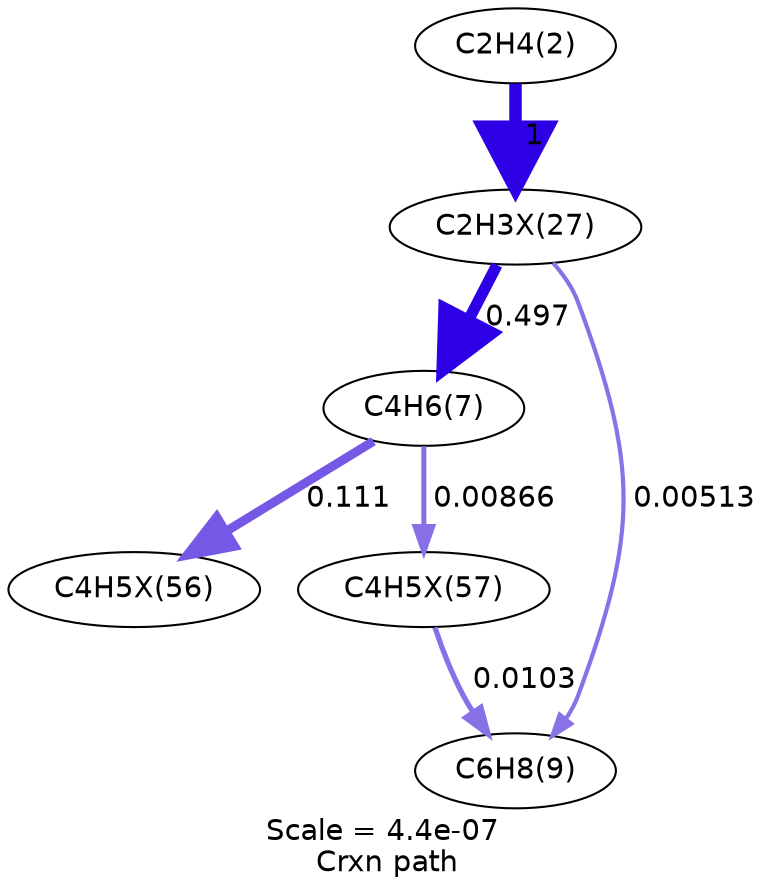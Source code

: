 digraph reaction_paths {
center=1;
s5 -> s73[fontname="Helvetica", style="setlinewidth(6)", arrowsize=3, color="0.7, 1.5, 0.9"
, label=" 1"];
s73 -> s8[fontname="Helvetica", style="setlinewidth(5.47)", arrowsize=2.74, color="0.7, 0.997, 0.9"
, label=" 0.497"];
s73 -> s9[fontname="Helvetica", style="setlinewidth(2.02)", arrowsize=1.01, color="0.7, 0.505, 0.9"
, label=" 0.00513"];
s8 -> s84[fontname="Helvetica", style="setlinewidth(4.34)", arrowsize=2.17, color="0.7, 0.611, 0.9"
, label=" 0.111"];
s8 -> s85[fontname="Helvetica", style="setlinewidth(2.41)", arrowsize=1.21, color="0.7, 0.509, 0.9"
, label=" 0.00866"];
s85 -> s9[fontname="Helvetica", style="setlinewidth(2.54)", arrowsize=1.27, color="0.7, 0.51, 0.9"
, label=" 0.0103"];
s5 [ fontname="Helvetica", label="C2H4(2)"];
s8 [ fontname="Helvetica", label="C4H6(7)"];
s9 [ fontname="Helvetica", label="C6H8(9)"];
s73 [ fontname="Helvetica", label="C2H3X(27)"];
s84 [ fontname="Helvetica", label="C4H5X(56)"];
s85 [ fontname="Helvetica", label="C4H5X(57)"];
 label = "Scale = 4.4e-07\l Crxn path";
 fontname = "Helvetica";
}
